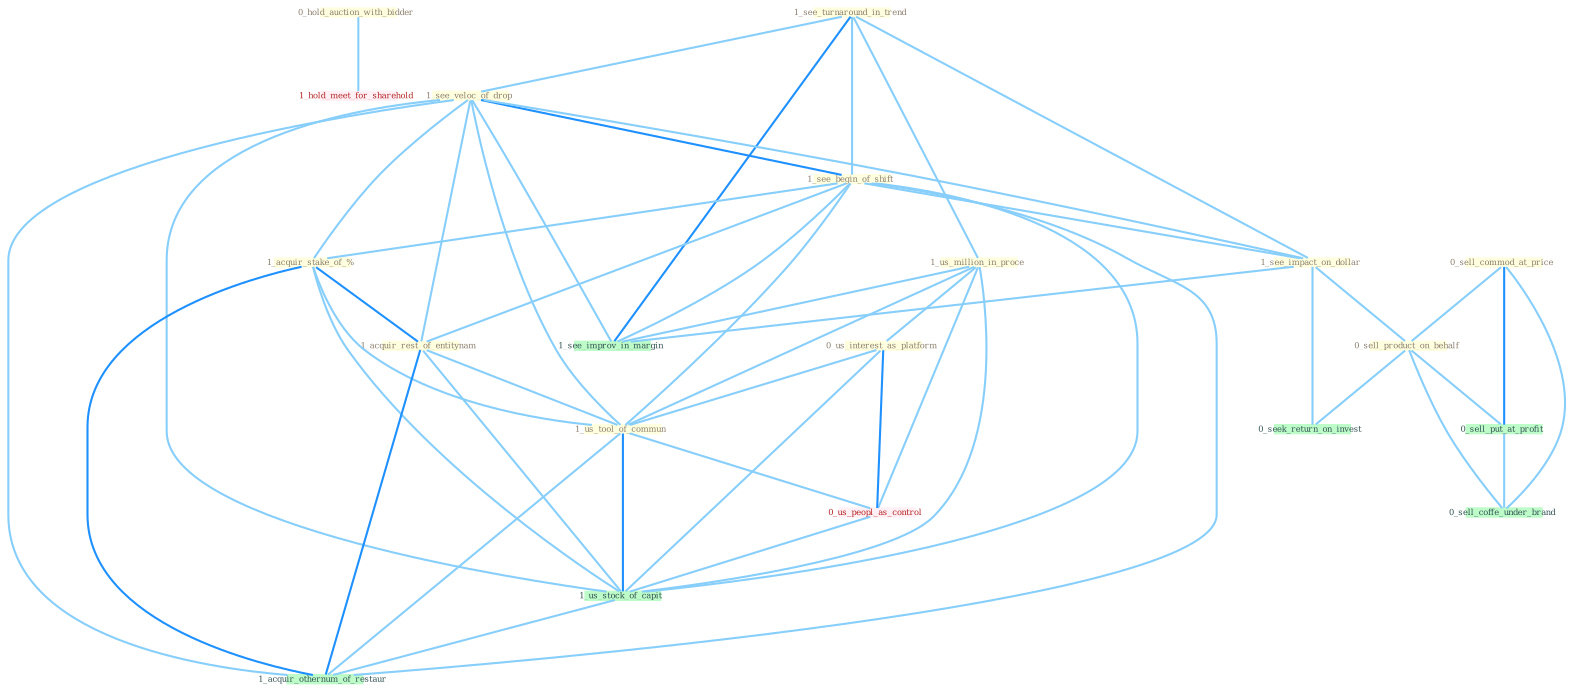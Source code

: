 Graph G{ 
    node
    [shape=polygon,style=filled,width=.5,height=.06,color="#BDFCC9",fixedsize=true,fontsize=4,
    fontcolor="#2f4f4f"];
    {node
    [color="#ffffe0", fontcolor="#8b7d6b"] "0_hold_auction_with_bidder " "1_see_turnaround_in_trend " "1_us_million_in_proce " "1_see_veloc_of_drop " "1_see_begin_of_shift " "1_see_impact_on_dollar " "0_sell_commod_at_price " "0_us_interest_as_platform " "1_acquir_stake_of_% " "1_acquir_rest_of_entitynam " "0_sell_product_on_behalf " "1_us_tool_of_commun "}
{node [color="#fff0f5", fontcolor="#b22222"] "0_us_peopl_as_control " "1_hold_meet_for_sharehold "}
edge [color="#B0E2FF"];

	"0_hold_auction_with_bidder " -- "1_hold_meet_for_sharehold " [w="1", color="#87cefa" ];
	"1_see_turnaround_in_trend " -- "1_us_million_in_proce " [w="1", color="#87cefa" ];
	"1_see_turnaround_in_trend " -- "1_see_veloc_of_drop " [w="1", color="#87cefa" ];
	"1_see_turnaround_in_trend " -- "1_see_begin_of_shift " [w="1", color="#87cefa" ];
	"1_see_turnaround_in_trend " -- "1_see_impact_on_dollar " [w="1", color="#87cefa" ];
	"1_see_turnaround_in_trend " -- "1_see_improv_in_margin " [w="2", color="#1e90ff" , len=0.8];
	"1_us_million_in_proce " -- "0_us_interest_as_platform " [w="1", color="#87cefa" ];
	"1_us_million_in_proce " -- "1_us_tool_of_commun " [w="1", color="#87cefa" ];
	"1_us_million_in_proce " -- "0_us_peopl_as_control " [w="1", color="#87cefa" ];
	"1_us_million_in_proce " -- "1_us_stock_of_capit " [w="1", color="#87cefa" ];
	"1_us_million_in_proce " -- "1_see_improv_in_margin " [w="1", color="#87cefa" ];
	"1_see_veloc_of_drop " -- "1_see_begin_of_shift " [w="2", color="#1e90ff" , len=0.8];
	"1_see_veloc_of_drop " -- "1_see_impact_on_dollar " [w="1", color="#87cefa" ];
	"1_see_veloc_of_drop " -- "1_acquir_stake_of_% " [w="1", color="#87cefa" ];
	"1_see_veloc_of_drop " -- "1_acquir_rest_of_entitynam " [w="1", color="#87cefa" ];
	"1_see_veloc_of_drop " -- "1_us_tool_of_commun " [w="1", color="#87cefa" ];
	"1_see_veloc_of_drop " -- "1_us_stock_of_capit " [w="1", color="#87cefa" ];
	"1_see_veloc_of_drop " -- "1_see_improv_in_margin " [w="1", color="#87cefa" ];
	"1_see_veloc_of_drop " -- "1_acquir_othernum_of_restaur " [w="1", color="#87cefa" ];
	"1_see_begin_of_shift " -- "1_see_impact_on_dollar " [w="1", color="#87cefa" ];
	"1_see_begin_of_shift " -- "1_acquir_stake_of_% " [w="1", color="#87cefa" ];
	"1_see_begin_of_shift " -- "1_acquir_rest_of_entitynam " [w="1", color="#87cefa" ];
	"1_see_begin_of_shift " -- "1_us_tool_of_commun " [w="1", color="#87cefa" ];
	"1_see_begin_of_shift " -- "1_us_stock_of_capit " [w="1", color="#87cefa" ];
	"1_see_begin_of_shift " -- "1_see_improv_in_margin " [w="1", color="#87cefa" ];
	"1_see_begin_of_shift " -- "1_acquir_othernum_of_restaur " [w="1", color="#87cefa" ];
	"1_see_impact_on_dollar " -- "0_sell_product_on_behalf " [w="1", color="#87cefa" ];
	"1_see_impact_on_dollar " -- "0_seek_return_on_invest " [w="1", color="#87cefa" ];
	"1_see_impact_on_dollar " -- "1_see_improv_in_margin " [w="1", color="#87cefa" ];
	"0_sell_commod_at_price " -- "0_sell_product_on_behalf " [w="1", color="#87cefa" ];
	"0_sell_commod_at_price " -- "0_sell_put_at_profit " [w="2", color="#1e90ff" , len=0.8];
	"0_sell_commod_at_price " -- "0_sell_coffe_under_brand " [w="1", color="#87cefa" ];
	"0_us_interest_as_platform " -- "1_us_tool_of_commun " [w="1", color="#87cefa" ];
	"0_us_interest_as_platform " -- "0_us_peopl_as_control " [w="2", color="#1e90ff" , len=0.8];
	"0_us_interest_as_platform " -- "1_us_stock_of_capit " [w="1", color="#87cefa" ];
	"1_acquir_stake_of_% " -- "1_acquir_rest_of_entitynam " [w="2", color="#1e90ff" , len=0.8];
	"1_acquir_stake_of_% " -- "1_us_tool_of_commun " [w="1", color="#87cefa" ];
	"1_acquir_stake_of_% " -- "1_us_stock_of_capit " [w="1", color="#87cefa" ];
	"1_acquir_stake_of_% " -- "1_acquir_othernum_of_restaur " [w="2", color="#1e90ff" , len=0.8];
	"1_acquir_rest_of_entitynam " -- "1_us_tool_of_commun " [w="1", color="#87cefa" ];
	"1_acquir_rest_of_entitynam " -- "1_us_stock_of_capit " [w="1", color="#87cefa" ];
	"1_acquir_rest_of_entitynam " -- "1_acquir_othernum_of_restaur " [w="2", color="#1e90ff" , len=0.8];
	"0_sell_product_on_behalf " -- "0_sell_put_at_profit " [w="1", color="#87cefa" ];
	"0_sell_product_on_behalf " -- "0_seek_return_on_invest " [w="1", color="#87cefa" ];
	"0_sell_product_on_behalf " -- "0_sell_coffe_under_brand " [w="1", color="#87cefa" ];
	"1_us_tool_of_commun " -- "0_us_peopl_as_control " [w="1", color="#87cefa" ];
	"1_us_tool_of_commun " -- "1_us_stock_of_capit " [w="2", color="#1e90ff" , len=0.8];
	"1_us_tool_of_commun " -- "1_acquir_othernum_of_restaur " [w="1", color="#87cefa" ];
	"0_us_peopl_as_control " -- "1_us_stock_of_capit " [w="1", color="#87cefa" ];
	"0_sell_put_at_profit " -- "0_sell_coffe_under_brand " [w="1", color="#87cefa" ];
	"1_us_stock_of_capit " -- "1_acquir_othernum_of_restaur " [w="1", color="#87cefa" ];
}